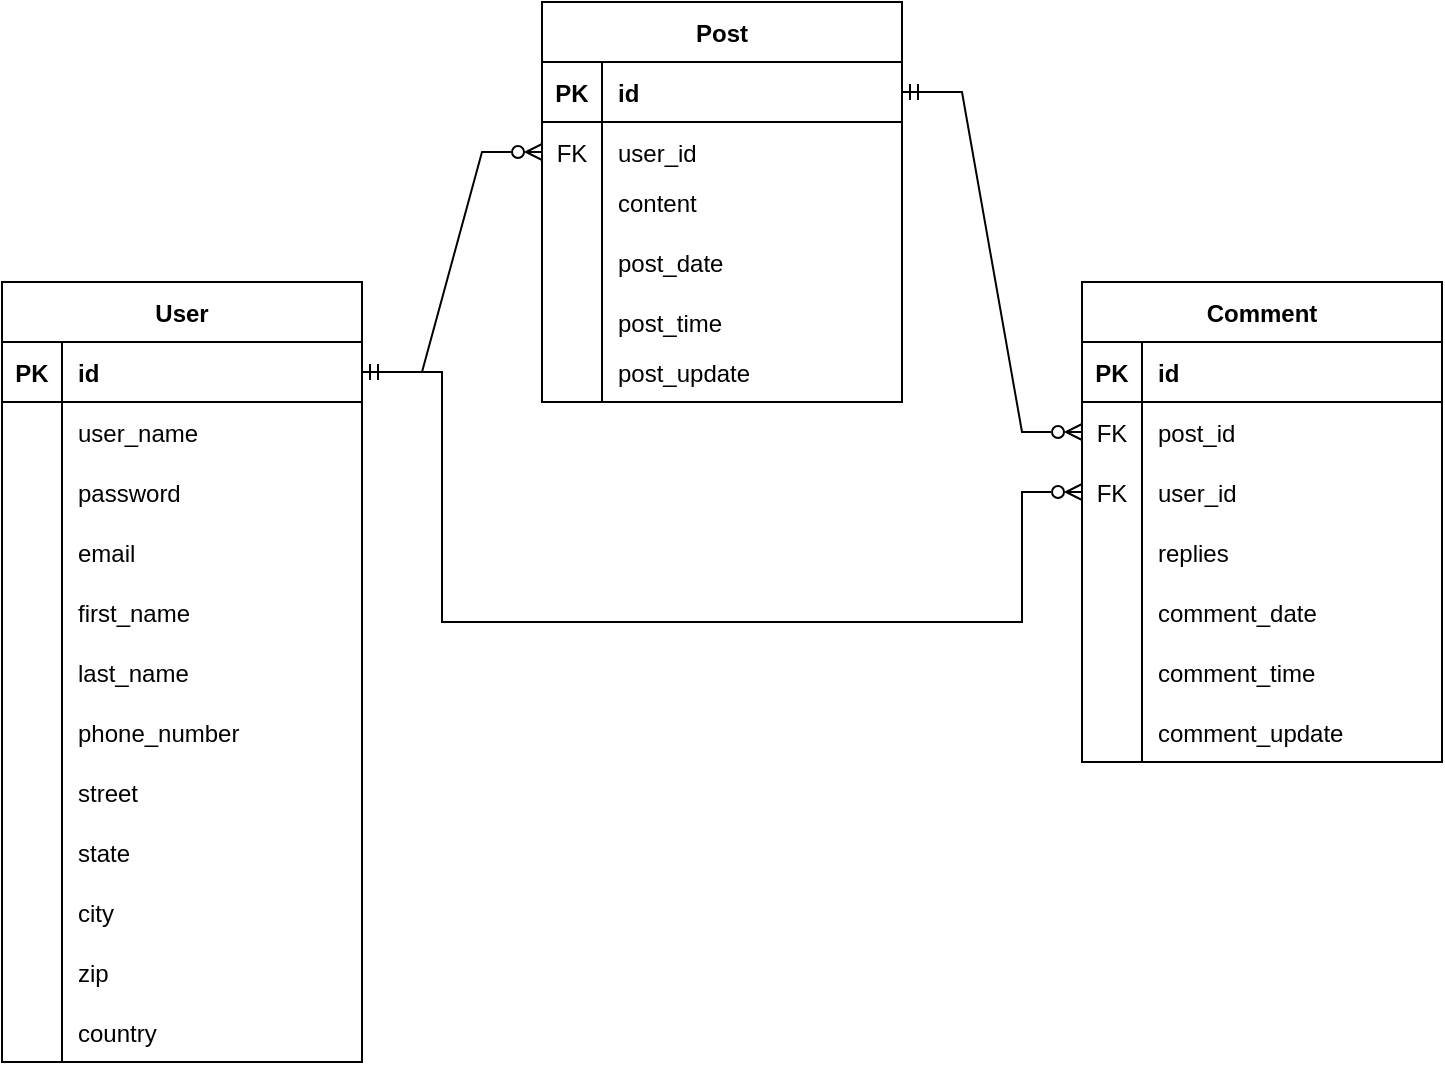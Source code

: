 <mxfile version="17.4.5" type="device"><diagram id="Z8uBvS3qckfrfgjKGZap" name="Page-1"><mxGraphModel dx="1422" dy="772" grid="1" gridSize="10" guides="1" tooltips="1" connect="1" arrows="1" fold="1" page="1" pageScale="1" pageWidth="850" pageHeight="1100" math="0" shadow="0"><root><mxCell id="0"/><mxCell id="1" parent="0"/><mxCell id="ClYO6eFVZZhPyUxO_H2A-1" value="User" style="shape=table;startSize=30;container=1;collapsible=1;childLayout=tableLayout;fixedRows=1;rowLines=0;fontStyle=1;align=center;resizeLast=1;" parent="1" vertex="1"><mxGeometry x="70" y="200" width="180" height="390" as="geometry"/></mxCell><mxCell id="ClYO6eFVZZhPyUxO_H2A-2" value="" style="shape=tableRow;horizontal=0;startSize=0;swimlaneHead=0;swimlaneBody=0;fillColor=none;collapsible=0;dropTarget=0;points=[[0,0.5],[1,0.5]];portConstraint=eastwest;top=0;left=0;right=0;bottom=1;" parent="ClYO6eFVZZhPyUxO_H2A-1" vertex="1"><mxGeometry y="30" width="180" height="30" as="geometry"/></mxCell><mxCell id="ClYO6eFVZZhPyUxO_H2A-3" value="PK" style="shape=partialRectangle;connectable=0;fillColor=none;top=0;left=0;bottom=0;right=0;fontStyle=1;overflow=hidden;" parent="ClYO6eFVZZhPyUxO_H2A-2" vertex="1"><mxGeometry width="30" height="30" as="geometry"><mxRectangle width="30" height="30" as="alternateBounds"/></mxGeometry></mxCell><mxCell id="ClYO6eFVZZhPyUxO_H2A-4" value="id" style="shape=partialRectangle;connectable=0;fillColor=none;top=0;left=0;bottom=0;right=0;align=left;spacingLeft=6;fontStyle=1;overflow=hidden;" parent="ClYO6eFVZZhPyUxO_H2A-2" vertex="1"><mxGeometry x="30" width="150" height="30" as="geometry"><mxRectangle width="150" height="30" as="alternateBounds"/></mxGeometry></mxCell><mxCell id="l_YPxjj9x2k-WiQKTpHJ-1" style="shape=tableRow;horizontal=0;startSize=0;swimlaneHead=0;swimlaneBody=0;fillColor=none;collapsible=0;dropTarget=0;points=[[0,0.5],[1,0.5]];portConstraint=eastwest;top=0;left=0;right=0;bottom=0;" vertex="1" parent="ClYO6eFVZZhPyUxO_H2A-1"><mxGeometry y="60" width="180" height="30" as="geometry"/></mxCell><mxCell id="l_YPxjj9x2k-WiQKTpHJ-2" style="shape=partialRectangle;connectable=0;fillColor=none;top=0;left=0;bottom=0;right=0;editable=1;overflow=hidden;" vertex="1" parent="l_YPxjj9x2k-WiQKTpHJ-1"><mxGeometry width="30" height="30" as="geometry"><mxRectangle width="30" height="30" as="alternateBounds"/></mxGeometry></mxCell><mxCell id="l_YPxjj9x2k-WiQKTpHJ-3" value="user_name" style="shape=partialRectangle;connectable=0;fillColor=none;top=0;left=0;bottom=0;right=0;align=left;spacingLeft=6;overflow=hidden;" vertex="1" parent="l_YPxjj9x2k-WiQKTpHJ-1"><mxGeometry x="30" width="150" height="30" as="geometry"><mxRectangle width="150" height="30" as="alternateBounds"/></mxGeometry></mxCell><mxCell id="ClYO6eFVZZhPyUxO_H2A-14" style="shape=tableRow;horizontal=0;startSize=0;swimlaneHead=0;swimlaneBody=0;fillColor=none;collapsible=0;dropTarget=0;points=[[0,0.5],[1,0.5]];portConstraint=eastwest;top=0;left=0;right=0;bottom=0;" parent="ClYO6eFVZZhPyUxO_H2A-1" vertex="1"><mxGeometry y="90" width="180" height="30" as="geometry"/></mxCell><mxCell id="ClYO6eFVZZhPyUxO_H2A-15" style="shape=partialRectangle;connectable=0;fillColor=none;top=0;left=0;bottom=0;right=0;editable=1;overflow=hidden;" parent="ClYO6eFVZZhPyUxO_H2A-14" vertex="1"><mxGeometry width="30" height="30" as="geometry"><mxRectangle width="30" height="30" as="alternateBounds"/></mxGeometry></mxCell><mxCell id="ClYO6eFVZZhPyUxO_H2A-16" value="password" style="shape=partialRectangle;connectable=0;fillColor=none;top=0;left=0;bottom=0;right=0;align=left;spacingLeft=6;overflow=hidden;" parent="ClYO6eFVZZhPyUxO_H2A-14" vertex="1"><mxGeometry x="30" width="150" height="30" as="geometry"><mxRectangle width="150" height="30" as="alternateBounds"/></mxGeometry></mxCell><mxCell id="ClYO6eFVZZhPyUxO_H2A-11" value="" style="shape=tableRow;horizontal=0;startSize=0;swimlaneHead=0;swimlaneBody=0;fillColor=none;collapsible=0;dropTarget=0;points=[[0,0.5],[1,0.5]];portConstraint=eastwest;top=0;left=0;right=0;bottom=0;" parent="ClYO6eFVZZhPyUxO_H2A-1" vertex="1"><mxGeometry y="120" width="180" height="30" as="geometry"/></mxCell><mxCell id="ClYO6eFVZZhPyUxO_H2A-12" value="" style="shape=partialRectangle;connectable=0;fillColor=none;top=0;left=0;bottom=0;right=0;editable=1;overflow=hidden;" parent="ClYO6eFVZZhPyUxO_H2A-11" vertex="1"><mxGeometry width="30" height="30" as="geometry"><mxRectangle width="30" height="30" as="alternateBounds"/></mxGeometry></mxCell><mxCell id="ClYO6eFVZZhPyUxO_H2A-13" value="email" style="shape=partialRectangle;connectable=0;fillColor=none;top=0;left=0;bottom=0;right=0;align=left;spacingLeft=6;overflow=hidden;" parent="ClYO6eFVZZhPyUxO_H2A-11" vertex="1"><mxGeometry x="30" width="150" height="30" as="geometry"><mxRectangle width="150" height="30" as="alternateBounds"/></mxGeometry></mxCell><mxCell id="ClYO6eFVZZhPyUxO_H2A-5" value="" style="shape=tableRow;horizontal=0;startSize=0;swimlaneHead=0;swimlaneBody=0;fillColor=none;collapsible=0;dropTarget=0;points=[[0,0.5],[1,0.5]];portConstraint=eastwest;top=0;left=0;right=0;bottom=0;" parent="ClYO6eFVZZhPyUxO_H2A-1" vertex="1"><mxGeometry y="150" width="180" height="30" as="geometry"/></mxCell><mxCell id="ClYO6eFVZZhPyUxO_H2A-6" value="" style="shape=partialRectangle;connectable=0;fillColor=none;top=0;left=0;bottom=0;right=0;editable=1;overflow=hidden;" parent="ClYO6eFVZZhPyUxO_H2A-5" vertex="1"><mxGeometry width="30" height="30" as="geometry"><mxRectangle width="30" height="30" as="alternateBounds"/></mxGeometry></mxCell><mxCell id="ClYO6eFVZZhPyUxO_H2A-7" value="first_name " style="shape=partialRectangle;connectable=0;fillColor=none;top=0;left=0;bottom=0;right=0;align=left;spacingLeft=6;overflow=hidden;" parent="ClYO6eFVZZhPyUxO_H2A-5" vertex="1"><mxGeometry x="30" width="150" height="30" as="geometry"><mxRectangle width="150" height="30" as="alternateBounds"/></mxGeometry></mxCell><mxCell id="ClYO6eFVZZhPyUxO_H2A-8" value="" style="shape=tableRow;horizontal=0;startSize=0;swimlaneHead=0;swimlaneBody=0;fillColor=none;collapsible=0;dropTarget=0;points=[[0,0.5],[1,0.5]];portConstraint=eastwest;top=0;left=0;right=0;bottom=0;" parent="ClYO6eFVZZhPyUxO_H2A-1" vertex="1"><mxGeometry y="180" width="180" height="30" as="geometry"/></mxCell><mxCell id="ClYO6eFVZZhPyUxO_H2A-9" value="" style="shape=partialRectangle;connectable=0;fillColor=none;top=0;left=0;bottom=0;right=0;editable=1;overflow=hidden;" parent="ClYO6eFVZZhPyUxO_H2A-8" vertex="1"><mxGeometry width="30" height="30" as="geometry"><mxRectangle width="30" height="30" as="alternateBounds"/></mxGeometry></mxCell><mxCell id="ClYO6eFVZZhPyUxO_H2A-10" value="last_name" style="shape=partialRectangle;connectable=0;fillColor=none;top=0;left=0;bottom=0;right=0;align=left;spacingLeft=6;overflow=hidden;" parent="ClYO6eFVZZhPyUxO_H2A-8" vertex="1"><mxGeometry x="30" width="150" height="30" as="geometry"><mxRectangle width="150" height="30" as="alternateBounds"/></mxGeometry></mxCell><mxCell id="ClYO6eFVZZhPyUxO_H2A-17" style="shape=tableRow;horizontal=0;startSize=0;swimlaneHead=0;swimlaneBody=0;fillColor=none;collapsible=0;dropTarget=0;points=[[0,0.5],[1,0.5]];portConstraint=eastwest;top=0;left=0;right=0;bottom=0;" parent="ClYO6eFVZZhPyUxO_H2A-1" vertex="1"><mxGeometry y="210" width="180" height="30" as="geometry"/></mxCell><mxCell id="ClYO6eFVZZhPyUxO_H2A-18" style="shape=partialRectangle;connectable=0;fillColor=none;top=0;left=0;bottom=0;right=0;editable=1;overflow=hidden;" parent="ClYO6eFVZZhPyUxO_H2A-17" vertex="1"><mxGeometry width="30" height="30" as="geometry"><mxRectangle width="30" height="30" as="alternateBounds"/></mxGeometry></mxCell><mxCell id="ClYO6eFVZZhPyUxO_H2A-19" value="phone_number   " style="shape=partialRectangle;connectable=0;fillColor=none;top=0;left=0;bottom=0;right=0;align=left;spacingLeft=6;overflow=hidden;" parent="ClYO6eFVZZhPyUxO_H2A-17" vertex="1"><mxGeometry x="30" width="150" height="30" as="geometry"><mxRectangle width="150" height="30" as="alternateBounds"/></mxGeometry></mxCell><mxCell id="l_YPxjj9x2k-WiQKTpHJ-25" style="shape=tableRow;horizontal=0;startSize=0;swimlaneHead=0;swimlaneBody=0;fillColor=none;collapsible=0;dropTarget=0;points=[[0,0.5],[1,0.5]];portConstraint=eastwest;top=0;left=0;right=0;bottom=0;" vertex="1" parent="ClYO6eFVZZhPyUxO_H2A-1"><mxGeometry y="240" width="180" height="30" as="geometry"/></mxCell><mxCell id="l_YPxjj9x2k-WiQKTpHJ-26" style="shape=partialRectangle;connectable=0;fillColor=none;top=0;left=0;bottom=0;right=0;editable=1;overflow=hidden;" vertex="1" parent="l_YPxjj9x2k-WiQKTpHJ-25"><mxGeometry width="30" height="30" as="geometry"><mxRectangle width="30" height="30" as="alternateBounds"/></mxGeometry></mxCell><mxCell id="l_YPxjj9x2k-WiQKTpHJ-27" value="street" style="shape=partialRectangle;connectable=0;fillColor=none;top=0;left=0;bottom=0;right=0;align=left;spacingLeft=6;overflow=hidden;" vertex="1" parent="l_YPxjj9x2k-WiQKTpHJ-25"><mxGeometry x="30" width="150" height="30" as="geometry"><mxRectangle width="150" height="30" as="alternateBounds"/></mxGeometry></mxCell><mxCell id="l_YPxjj9x2k-WiQKTpHJ-34" style="shape=tableRow;horizontal=0;startSize=0;swimlaneHead=0;swimlaneBody=0;fillColor=none;collapsible=0;dropTarget=0;points=[[0,0.5],[1,0.5]];portConstraint=eastwest;top=0;left=0;right=0;bottom=0;" vertex="1" parent="ClYO6eFVZZhPyUxO_H2A-1"><mxGeometry y="270" width="180" height="30" as="geometry"/></mxCell><mxCell id="l_YPxjj9x2k-WiQKTpHJ-35" style="shape=partialRectangle;connectable=0;fillColor=none;top=0;left=0;bottom=0;right=0;editable=1;overflow=hidden;" vertex="1" parent="l_YPxjj9x2k-WiQKTpHJ-34"><mxGeometry width="30" height="30" as="geometry"><mxRectangle width="30" height="30" as="alternateBounds"/></mxGeometry></mxCell><mxCell id="l_YPxjj9x2k-WiQKTpHJ-36" value="state" style="shape=partialRectangle;connectable=0;fillColor=none;top=0;left=0;bottom=0;right=0;align=left;spacingLeft=6;overflow=hidden;" vertex="1" parent="l_YPxjj9x2k-WiQKTpHJ-34"><mxGeometry x="30" width="150" height="30" as="geometry"><mxRectangle width="150" height="30" as="alternateBounds"/></mxGeometry></mxCell><mxCell id="l_YPxjj9x2k-WiQKTpHJ-31" style="shape=tableRow;horizontal=0;startSize=0;swimlaneHead=0;swimlaneBody=0;fillColor=none;collapsible=0;dropTarget=0;points=[[0,0.5],[1,0.5]];portConstraint=eastwest;top=0;left=0;right=0;bottom=0;" vertex="1" parent="ClYO6eFVZZhPyUxO_H2A-1"><mxGeometry y="300" width="180" height="30" as="geometry"/></mxCell><mxCell id="l_YPxjj9x2k-WiQKTpHJ-32" style="shape=partialRectangle;connectable=0;fillColor=none;top=0;left=0;bottom=0;right=0;editable=1;overflow=hidden;" vertex="1" parent="l_YPxjj9x2k-WiQKTpHJ-31"><mxGeometry width="30" height="30" as="geometry"><mxRectangle width="30" height="30" as="alternateBounds"/></mxGeometry></mxCell><mxCell id="l_YPxjj9x2k-WiQKTpHJ-33" value="city" style="shape=partialRectangle;connectable=0;fillColor=none;top=0;left=0;bottom=0;right=0;align=left;spacingLeft=6;overflow=hidden;" vertex="1" parent="l_YPxjj9x2k-WiQKTpHJ-31"><mxGeometry x="30" width="150" height="30" as="geometry"><mxRectangle width="150" height="30" as="alternateBounds"/></mxGeometry></mxCell><mxCell id="l_YPxjj9x2k-WiQKTpHJ-28" style="shape=tableRow;horizontal=0;startSize=0;swimlaneHead=0;swimlaneBody=0;fillColor=none;collapsible=0;dropTarget=0;points=[[0,0.5],[1,0.5]];portConstraint=eastwest;top=0;left=0;right=0;bottom=0;" vertex="1" parent="ClYO6eFVZZhPyUxO_H2A-1"><mxGeometry y="330" width="180" height="30" as="geometry"/></mxCell><mxCell id="l_YPxjj9x2k-WiQKTpHJ-29" style="shape=partialRectangle;connectable=0;fillColor=none;top=0;left=0;bottom=0;right=0;editable=1;overflow=hidden;" vertex="1" parent="l_YPxjj9x2k-WiQKTpHJ-28"><mxGeometry width="30" height="30" as="geometry"><mxRectangle width="30" height="30" as="alternateBounds"/></mxGeometry></mxCell><mxCell id="l_YPxjj9x2k-WiQKTpHJ-30" value="zip" style="shape=partialRectangle;connectable=0;fillColor=none;top=0;left=0;bottom=0;right=0;align=left;spacingLeft=6;overflow=hidden;" vertex="1" parent="l_YPxjj9x2k-WiQKTpHJ-28"><mxGeometry x="30" width="150" height="30" as="geometry"><mxRectangle width="150" height="30" as="alternateBounds"/></mxGeometry></mxCell><mxCell id="l_YPxjj9x2k-WiQKTpHJ-37" style="shape=tableRow;horizontal=0;startSize=0;swimlaneHead=0;swimlaneBody=0;fillColor=none;collapsible=0;dropTarget=0;points=[[0,0.5],[1,0.5]];portConstraint=eastwest;top=0;left=0;right=0;bottom=0;" vertex="1" parent="ClYO6eFVZZhPyUxO_H2A-1"><mxGeometry y="360" width="180" height="30" as="geometry"/></mxCell><mxCell id="l_YPxjj9x2k-WiQKTpHJ-38" style="shape=partialRectangle;connectable=0;fillColor=none;top=0;left=0;bottom=0;right=0;editable=1;overflow=hidden;" vertex="1" parent="l_YPxjj9x2k-WiQKTpHJ-37"><mxGeometry width="30" height="30" as="geometry"><mxRectangle width="30" height="30" as="alternateBounds"/></mxGeometry></mxCell><mxCell id="l_YPxjj9x2k-WiQKTpHJ-39" value="country" style="shape=partialRectangle;connectable=0;fillColor=none;top=0;left=0;bottom=0;right=0;align=left;spacingLeft=6;overflow=hidden;" vertex="1" parent="l_YPxjj9x2k-WiQKTpHJ-37"><mxGeometry x="30" width="150" height="30" as="geometry"><mxRectangle width="150" height="30" as="alternateBounds"/></mxGeometry></mxCell><mxCell id="ClYO6eFVZZhPyUxO_H2A-20" value="Post" style="shape=table;startSize=30;container=1;collapsible=1;childLayout=tableLayout;fixedRows=1;rowLines=0;fontStyle=1;align=center;resizeLast=1;" parent="1" vertex="1"><mxGeometry x="340" y="60" width="180" height="200" as="geometry"/></mxCell><mxCell id="ClYO6eFVZZhPyUxO_H2A-21" value="" style="shape=tableRow;horizontal=0;startSize=0;swimlaneHead=0;swimlaneBody=0;fillColor=none;collapsible=0;dropTarget=0;points=[[0,0.5],[1,0.5]];portConstraint=eastwest;top=0;left=0;right=0;bottom=1;" parent="ClYO6eFVZZhPyUxO_H2A-20" vertex="1"><mxGeometry y="30" width="180" height="30" as="geometry"/></mxCell><mxCell id="ClYO6eFVZZhPyUxO_H2A-22" value="PK" style="shape=partialRectangle;connectable=0;fillColor=none;top=0;left=0;bottom=0;right=0;fontStyle=1;overflow=hidden;" parent="ClYO6eFVZZhPyUxO_H2A-21" vertex="1"><mxGeometry width="30" height="30" as="geometry"><mxRectangle width="30" height="30" as="alternateBounds"/></mxGeometry></mxCell><mxCell id="ClYO6eFVZZhPyUxO_H2A-23" value="id" style="shape=partialRectangle;connectable=0;fillColor=none;top=0;left=0;bottom=0;right=0;align=left;spacingLeft=6;fontStyle=1;overflow=hidden;" parent="ClYO6eFVZZhPyUxO_H2A-21" vertex="1"><mxGeometry x="30" width="150" height="30" as="geometry"><mxRectangle width="150" height="30" as="alternateBounds"/></mxGeometry></mxCell><mxCell id="ClYO6eFVZZhPyUxO_H2A-24" value="" style="shape=tableRow;horizontal=0;startSize=0;swimlaneHead=0;swimlaneBody=0;fillColor=none;collapsible=0;dropTarget=0;points=[[0,0.5],[1,0.5]];portConstraint=eastwest;top=0;left=0;right=0;bottom=0;" parent="ClYO6eFVZZhPyUxO_H2A-20" vertex="1"><mxGeometry y="60" width="180" height="30" as="geometry"/></mxCell><mxCell id="ClYO6eFVZZhPyUxO_H2A-25" value="FK" style="shape=partialRectangle;connectable=0;fillColor=none;top=0;left=0;bottom=0;right=0;editable=1;overflow=hidden;" parent="ClYO6eFVZZhPyUxO_H2A-24" vertex="1"><mxGeometry width="30" height="30" as="geometry"><mxRectangle width="30" height="30" as="alternateBounds"/></mxGeometry></mxCell><mxCell id="ClYO6eFVZZhPyUxO_H2A-26" value="user_id" style="shape=partialRectangle;connectable=0;fillColor=none;top=0;left=0;bottom=0;right=0;align=left;spacingLeft=6;overflow=hidden;" parent="ClYO6eFVZZhPyUxO_H2A-24" vertex="1"><mxGeometry x="30" width="150" height="30" as="geometry"><mxRectangle width="150" height="30" as="alternateBounds"/></mxGeometry></mxCell><mxCell id="l_YPxjj9x2k-WiQKTpHJ-7" style="shape=tableRow;horizontal=0;startSize=0;swimlaneHead=0;swimlaneBody=0;fillColor=none;collapsible=0;dropTarget=0;points=[[0,0.5],[1,0.5]];portConstraint=eastwest;top=0;left=0;right=0;bottom=0;" vertex="1" parent="ClYO6eFVZZhPyUxO_H2A-20"><mxGeometry y="90" width="180" height="20" as="geometry"/></mxCell><mxCell id="l_YPxjj9x2k-WiQKTpHJ-8" style="shape=partialRectangle;connectable=0;fillColor=none;top=0;left=0;bottom=0;right=0;editable=1;overflow=hidden;" vertex="1" parent="l_YPxjj9x2k-WiQKTpHJ-7"><mxGeometry width="30" height="20" as="geometry"><mxRectangle width="30" height="20" as="alternateBounds"/></mxGeometry></mxCell><mxCell id="l_YPxjj9x2k-WiQKTpHJ-9" value="content" style="shape=partialRectangle;connectable=0;fillColor=none;top=0;left=0;bottom=0;right=0;align=left;spacingLeft=6;overflow=hidden;" vertex="1" parent="l_YPxjj9x2k-WiQKTpHJ-7"><mxGeometry x="30" width="150" height="20" as="geometry"><mxRectangle width="150" height="20" as="alternateBounds"/></mxGeometry></mxCell><mxCell id="ClYO6eFVZZhPyUxO_H2A-30" value="" style="shape=tableRow;horizontal=0;startSize=0;swimlaneHead=0;swimlaneBody=0;fillColor=none;collapsible=0;dropTarget=0;points=[[0,0.5],[1,0.5]];portConstraint=eastwest;top=0;left=0;right=0;bottom=0;" parent="ClYO6eFVZZhPyUxO_H2A-20" vertex="1"><mxGeometry y="110" width="180" height="40" as="geometry"/></mxCell><mxCell id="ClYO6eFVZZhPyUxO_H2A-31" value="" style="shape=partialRectangle;connectable=0;fillColor=none;top=0;left=0;bottom=0;right=0;editable=1;overflow=hidden;" parent="ClYO6eFVZZhPyUxO_H2A-30" vertex="1"><mxGeometry width="30" height="40" as="geometry"><mxRectangle width="30" height="40" as="alternateBounds"/></mxGeometry></mxCell><mxCell id="ClYO6eFVZZhPyUxO_H2A-32" value="post_date" style="shape=partialRectangle;connectable=0;fillColor=none;top=0;left=0;bottom=0;right=0;align=left;spacingLeft=6;overflow=hidden;" parent="ClYO6eFVZZhPyUxO_H2A-30" vertex="1"><mxGeometry x="30" width="150" height="40" as="geometry"><mxRectangle width="150" height="40" as="alternateBounds"/></mxGeometry></mxCell><mxCell id="l_YPxjj9x2k-WiQKTpHJ-13" style="shape=tableRow;horizontal=0;startSize=0;swimlaneHead=0;swimlaneBody=0;fillColor=none;collapsible=0;dropTarget=0;points=[[0,0.5],[1,0.5]];portConstraint=eastwest;top=0;left=0;right=0;bottom=0;" vertex="1" parent="ClYO6eFVZZhPyUxO_H2A-20"><mxGeometry y="150" width="180" height="20" as="geometry"/></mxCell><mxCell id="l_YPxjj9x2k-WiQKTpHJ-14" style="shape=partialRectangle;connectable=0;fillColor=none;top=0;left=0;bottom=0;right=0;editable=1;overflow=hidden;" vertex="1" parent="l_YPxjj9x2k-WiQKTpHJ-13"><mxGeometry width="30" height="20" as="geometry"><mxRectangle width="30" height="20" as="alternateBounds"/></mxGeometry></mxCell><mxCell id="l_YPxjj9x2k-WiQKTpHJ-15" value="post_time" style="shape=partialRectangle;connectable=0;fillColor=none;top=0;left=0;bottom=0;right=0;align=left;spacingLeft=6;overflow=hidden;" vertex="1" parent="l_YPxjj9x2k-WiQKTpHJ-13"><mxGeometry x="30" width="150" height="20" as="geometry"><mxRectangle width="150" height="20" as="alternateBounds"/></mxGeometry></mxCell><mxCell id="l_YPxjj9x2k-WiQKTpHJ-44" style="shape=tableRow;horizontal=0;startSize=0;swimlaneHead=0;swimlaneBody=0;fillColor=none;collapsible=0;dropTarget=0;points=[[0,0.5],[1,0.5]];portConstraint=eastwest;top=0;left=0;right=0;bottom=0;" vertex="1" parent="ClYO6eFVZZhPyUxO_H2A-20"><mxGeometry y="170" width="180" height="30" as="geometry"/></mxCell><mxCell id="l_YPxjj9x2k-WiQKTpHJ-45" style="shape=partialRectangle;connectable=0;fillColor=none;top=0;left=0;bottom=0;right=0;editable=1;overflow=hidden;" vertex="1" parent="l_YPxjj9x2k-WiQKTpHJ-44"><mxGeometry width="30" height="30" as="geometry"><mxRectangle width="30" height="30" as="alternateBounds"/></mxGeometry></mxCell><mxCell id="l_YPxjj9x2k-WiQKTpHJ-46" value="post_update" style="shape=partialRectangle;connectable=0;fillColor=none;top=0;left=0;bottom=0;right=0;align=left;spacingLeft=6;overflow=hidden;" vertex="1" parent="l_YPxjj9x2k-WiQKTpHJ-44"><mxGeometry x="30" width="150" height="30" as="geometry"><mxRectangle width="150" height="30" as="alternateBounds"/></mxGeometry></mxCell><mxCell id="ClYO6eFVZZhPyUxO_H2A-45" value="Comment" style="shape=table;startSize=30;container=1;collapsible=1;childLayout=tableLayout;fixedRows=1;rowLines=0;fontStyle=1;align=center;resizeLast=1;" parent="1" vertex="1"><mxGeometry x="610" y="200" width="180" height="240" as="geometry"/></mxCell><mxCell id="ClYO6eFVZZhPyUxO_H2A-46" value="" style="shape=tableRow;horizontal=0;startSize=0;swimlaneHead=0;swimlaneBody=0;fillColor=none;collapsible=0;dropTarget=0;points=[[0,0.5],[1,0.5]];portConstraint=eastwest;top=0;left=0;right=0;bottom=1;" parent="ClYO6eFVZZhPyUxO_H2A-45" vertex="1"><mxGeometry y="30" width="180" height="30" as="geometry"/></mxCell><mxCell id="ClYO6eFVZZhPyUxO_H2A-47" value="PK" style="shape=partialRectangle;connectable=0;fillColor=none;top=0;left=0;bottom=0;right=0;fontStyle=1;overflow=hidden;" parent="ClYO6eFVZZhPyUxO_H2A-46" vertex="1"><mxGeometry width="30" height="30" as="geometry"><mxRectangle width="30" height="30" as="alternateBounds"/></mxGeometry></mxCell><mxCell id="ClYO6eFVZZhPyUxO_H2A-48" value="id" style="shape=partialRectangle;connectable=0;fillColor=none;top=0;left=0;bottom=0;right=0;align=left;spacingLeft=6;fontStyle=1;overflow=hidden;" parent="ClYO6eFVZZhPyUxO_H2A-46" vertex="1"><mxGeometry x="30" width="150" height="30" as="geometry"><mxRectangle width="150" height="30" as="alternateBounds"/></mxGeometry></mxCell><mxCell id="ClYO6eFVZZhPyUxO_H2A-49" value="" style="shape=tableRow;horizontal=0;startSize=0;swimlaneHead=0;swimlaneBody=0;fillColor=none;collapsible=0;dropTarget=0;points=[[0,0.5],[1,0.5]];portConstraint=eastwest;top=0;left=0;right=0;bottom=0;" parent="ClYO6eFVZZhPyUxO_H2A-45" vertex="1"><mxGeometry y="60" width="180" height="30" as="geometry"/></mxCell><mxCell id="ClYO6eFVZZhPyUxO_H2A-50" value="FK" style="shape=partialRectangle;connectable=0;fillColor=none;top=0;left=0;bottom=0;right=0;editable=1;overflow=hidden;" parent="ClYO6eFVZZhPyUxO_H2A-49" vertex="1"><mxGeometry width="30" height="30" as="geometry"><mxRectangle width="30" height="30" as="alternateBounds"/></mxGeometry></mxCell><mxCell id="ClYO6eFVZZhPyUxO_H2A-51" value="post_id" style="shape=partialRectangle;connectable=0;fillColor=none;top=0;left=0;bottom=0;right=0;align=left;spacingLeft=6;overflow=hidden;" parent="ClYO6eFVZZhPyUxO_H2A-49" vertex="1"><mxGeometry x="30" width="150" height="30" as="geometry"><mxRectangle width="150" height="30" as="alternateBounds"/></mxGeometry></mxCell><mxCell id="ClYO6eFVZZhPyUxO_H2A-52" value="" style="shape=tableRow;horizontal=0;startSize=0;swimlaneHead=0;swimlaneBody=0;fillColor=none;collapsible=0;dropTarget=0;points=[[0,0.5],[1,0.5]];portConstraint=eastwest;top=0;left=0;right=0;bottom=0;" parent="ClYO6eFVZZhPyUxO_H2A-45" vertex="1"><mxGeometry y="90" width="180" height="30" as="geometry"/></mxCell><mxCell id="ClYO6eFVZZhPyUxO_H2A-53" value="FK" style="shape=partialRectangle;connectable=0;fillColor=none;top=0;left=0;bottom=0;right=0;editable=1;overflow=hidden;" parent="ClYO6eFVZZhPyUxO_H2A-52" vertex="1"><mxGeometry width="30" height="30" as="geometry"><mxRectangle width="30" height="30" as="alternateBounds"/></mxGeometry></mxCell><mxCell id="ClYO6eFVZZhPyUxO_H2A-54" value="user_id" style="shape=partialRectangle;connectable=0;fillColor=none;top=0;left=0;bottom=0;right=0;align=left;spacingLeft=6;overflow=hidden;" parent="ClYO6eFVZZhPyUxO_H2A-52" vertex="1"><mxGeometry x="30" width="150" height="30" as="geometry"><mxRectangle width="150" height="30" as="alternateBounds"/></mxGeometry></mxCell><mxCell id="l_YPxjj9x2k-WiQKTpHJ-19" style="shape=tableRow;horizontal=0;startSize=0;swimlaneHead=0;swimlaneBody=0;fillColor=none;collapsible=0;dropTarget=0;points=[[0,0.5],[1,0.5]];portConstraint=eastwest;top=0;left=0;right=0;bottom=0;" vertex="1" parent="ClYO6eFVZZhPyUxO_H2A-45"><mxGeometry y="120" width="180" height="30" as="geometry"/></mxCell><mxCell id="l_YPxjj9x2k-WiQKTpHJ-20" style="shape=partialRectangle;connectable=0;fillColor=none;top=0;left=0;bottom=0;right=0;editable=1;overflow=hidden;" vertex="1" parent="l_YPxjj9x2k-WiQKTpHJ-19"><mxGeometry width="30" height="30" as="geometry"><mxRectangle width="30" height="30" as="alternateBounds"/></mxGeometry></mxCell><mxCell id="l_YPxjj9x2k-WiQKTpHJ-21" value="replies" style="shape=partialRectangle;connectable=0;fillColor=none;top=0;left=0;bottom=0;right=0;align=left;spacingLeft=6;overflow=hidden;" vertex="1" parent="l_YPxjj9x2k-WiQKTpHJ-19"><mxGeometry x="30" width="150" height="30" as="geometry"><mxRectangle width="150" height="30" as="alternateBounds"/></mxGeometry></mxCell><mxCell id="ClYO6eFVZZhPyUxO_H2A-58" style="shape=tableRow;horizontal=0;startSize=0;swimlaneHead=0;swimlaneBody=0;fillColor=none;collapsible=0;dropTarget=0;points=[[0,0.5],[1,0.5]];portConstraint=eastwest;top=0;left=0;right=0;bottom=0;" parent="ClYO6eFVZZhPyUxO_H2A-45" vertex="1"><mxGeometry y="150" width="180" height="30" as="geometry"/></mxCell><mxCell id="ClYO6eFVZZhPyUxO_H2A-59" style="shape=partialRectangle;connectable=0;fillColor=none;top=0;left=0;bottom=0;right=0;editable=1;overflow=hidden;" parent="ClYO6eFVZZhPyUxO_H2A-58" vertex="1"><mxGeometry width="30" height="30" as="geometry"><mxRectangle width="30" height="30" as="alternateBounds"/></mxGeometry></mxCell><mxCell id="ClYO6eFVZZhPyUxO_H2A-60" value="comment_date" style="shape=partialRectangle;connectable=0;fillColor=none;top=0;left=0;bottom=0;right=0;align=left;spacingLeft=6;overflow=hidden;" parent="ClYO6eFVZZhPyUxO_H2A-58" vertex="1"><mxGeometry x="30" width="150" height="30" as="geometry"><mxRectangle width="150" height="30" as="alternateBounds"/></mxGeometry></mxCell><mxCell id="l_YPxjj9x2k-WiQKTpHJ-4" style="shape=tableRow;horizontal=0;startSize=0;swimlaneHead=0;swimlaneBody=0;fillColor=none;collapsible=0;dropTarget=0;points=[[0,0.5],[1,0.5]];portConstraint=eastwest;top=0;left=0;right=0;bottom=0;" vertex="1" parent="ClYO6eFVZZhPyUxO_H2A-45"><mxGeometry y="180" width="180" height="30" as="geometry"/></mxCell><mxCell id="l_YPxjj9x2k-WiQKTpHJ-5" style="shape=partialRectangle;connectable=0;fillColor=none;top=0;left=0;bottom=0;right=0;editable=1;overflow=hidden;" vertex="1" parent="l_YPxjj9x2k-WiQKTpHJ-4"><mxGeometry width="30" height="30" as="geometry"><mxRectangle width="30" height="30" as="alternateBounds"/></mxGeometry></mxCell><mxCell id="l_YPxjj9x2k-WiQKTpHJ-6" value="comment_time" style="shape=partialRectangle;connectable=0;fillColor=none;top=0;left=0;bottom=0;right=0;align=left;spacingLeft=6;overflow=hidden;" vertex="1" parent="l_YPxjj9x2k-WiQKTpHJ-4"><mxGeometry x="30" width="150" height="30" as="geometry"><mxRectangle width="150" height="30" as="alternateBounds"/></mxGeometry></mxCell><mxCell id="l_YPxjj9x2k-WiQKTpHJ-47" style="shape=tableRow;horizontal=0;startSize=0;swimlaneHead=0;swimlaneBody=0;fillColor=none;collapsible=0;dropTarget=0;points=[[0,0.5],[1,0.5]];portConstraint=eastwest;top=0;left=0;right=0;bottom=0;" vertex="1" parent="ClYO6eFVZZhPyUxO_H2A-45"><mxGeometry y="210" width="180" height="30" as="geometry"/></mxCell><mxCell id="l_YPxjj9x2k-WiQKTpHJ-48" style="shape=partialRectangle;connectable=0;fillColor=none;top=0;left=0;bottom=0;right=0;editable=1;overflow=hidden;" vertex="1" parent="l_YPxjj9x2k-WiQKTpHJ-47"><mxGeometry width="30" height="30" as="geometry"><mxRectangle width="30" height="30" as="alternateBounds"/></mxGeometry></mxCell><mxCell id="l_YPxjj9x2k-WiQKTpHJ-49" value="comment_update" style="shape=partialRectangle;connectable=0;fillColor=none;top=0;left=0;bottom=0;right=0;align=left;spacingLeft=6;overflow=hidden;" vertex="1" parent="l_YPxjj9x2k-WiQKTpHJ-47"><mxGeometry x="30" width="150" height="30" as="geometry"><mxRectangle width="150" height="30" as="alternateBounds"/></mxGeometry></mxCell><mxCell id="ClYO6eFVZZhPyUxO_H2A-61" value="" style="edgeStyle=entityRelationEdgeStyle;fontSize=12;html=1;endArrow=ERzeroToMany;startArrow=ERmandOne;rounded=0;exitX=1;exitY=0.5;exitDx=0;exitDy=0;entryX=0;entryY=0.5;entryDx=0;entryDy=0;endFill=0;" parent="1" source="ClYO6eFVZZhPyUxO_H2A-2" target="ClYO6eFVZZhPyUxO_H2A-24" edge="1"><mxGeometry width="100" height="100" relative="1" as="geometry"><mxPoint x="250" y="290" as="sourcePoint"/><mxPoint x="350" y="190" as="targetPoint"/></mxGeometry></mxCell><mxCell id="ClYO6eFVZZhPyUxO_H2A-63" value="" style="edgeStyle=entityRelationEdgeStyle;fontSize=12;html=1;endArrow=ERzeroToMany;startArrow=ERmandOne;rounded=0;entryX=0;entryY=0.5;entryDx=0;entryDy=0;exitX=1;exitY=0.5;exitDx=0;exitDy=0;endFill=0;" parent="1" source="ClYO6eFVZZhPyUxO_H2A-21" target="ClYO6eFVZZhPyUxO_H2A-49" edge="1"><mxGeometry width="100" height="100" relative="1" as="geometry"><mxPoint x="510" y="290" as="sourcePoint"/><mxPoint x="610" y="190" as="targetPoint"/></mxGeometry></mxCell><mxCell id="ClYO6eFVZZhPyUxO_H2A-64" value="" style="edgeStyle=orthogonalEdgeStyle;fontSize=12;html=1;endArrow=ERzeroToMany;startArrow=ERmandOne;rounded=0;endFill=0;" parent="1" edge="1"><mxGeometry width="100" height="100" relative="1" as="geometry"><mxPoint x="250" y="245" as="sourcePoint"/><mxPoint x="610" y="305" as="targetPoint"/><Array as="points"><mxPoint x="290" y="245"/><mxPoint x="290" y="370"/><mxPoint x="580" y="370"/><mxPoint x="580" y="305"/></Array></mxGeometry></mxCell></root></mxGraphModel></diagram></mxfile>